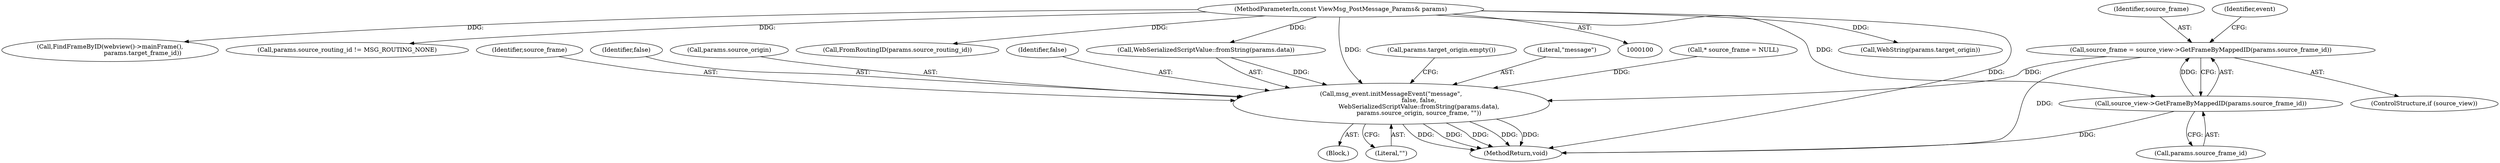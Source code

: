 digraph "0_Chrome_d1a59e4e845a01d7d7b80ef184b672752a9eae4d_0@pointer" {
"1000135" [label="(Call,source_frame = source_view->GetFrameByMappedID(params.source_frame_id))"];
"1000137" [label="(Call,source_view->GetFrameByMappedID(params.source_frame_id))"];
"1000101" [label="(MethodParameterIn,const ViewMsg_PostMessage_Params& params)"];
"1000146" [label="(Call,msg_event.initMessageEvent(\"message\",\n                             false, false,\n                             WebSerializedScriptValue::fromString(params.data),\n                             params.source_origin, source_frame, \"\"))"];
"1000146" [label="(Call,msg_event.initMessageEvent(\"message\",\n                             false, false,\n                             WebSerializedScriptValue::fromString(params.data),\n                             params.source_origin, source_frame, \"\"))"];
"1000137" [label="(Call,source_view->GetFrameByMappedID(params.source_frame_id))"];
"1000150" [label="(Call,WebSerializedScriptValue::fromString(params.data))"];
"1000162" [label="(Call,params.target_origin.empty())"];
"1000136" [label="(Identifier,source_frame)"];
"1000143" [label="(Identifier,event)"];
"1000147" [label="(Literal,\"message\")"];
"1000116" [label="(Call,* source_frame = NULL)"];
"1000167" [label="(Call,WebString(params.target_origin))"];
"1000148" [label="(Identifier,false)"];
"1000138" [label="(Call,params.source_frame_id)"];
"1000135" [label="(Call,source_frame = source_view->GetFrameByMappedID(params.source_frame_id))"];
"1000174" [label="(MethodReturn,void)"];
"1000157" [label="(Identifier,source_frame)"];
"1000158" [label="(Literal,\"\")"];
"1000106" [label="(Call,FindFrameByID(webview()->mainFrame(),\n                                  params.target_frame_id))"];
"1000101" [label="(MethodParameterIn,const ViewMsg_PostMessage_Params& params)"];
"1000120" [label="(Call,params.source_routing_id != MSG_ROUTING_NONE)"];
"1000149" [label="(Identifier,false)"];
"1000129" [label="(Call,FromRoutingID(params.source_routing_id))"];
"1000133" [label="(ControlStructure,if (source_view))"];
"1000154" [label="(Call,params.source_origin)"];
"1000102" [label="(Block,)"];
"1000135" -> "1000133"  [label="AST: "];
"1000135" -> "1000137"  [label="CFG: "];
"1000136" -> "1000135"  [label="AST: "];
"1000137" -> "1000135"  [label="AST: "];
"1000143" -> "1000135"  [label="CFG: "];
"1000135" -> "1000174"  [label="DDG: "];
"1000137" -> "1000135"  [label="DDG: "];
"1000135" -> "1000146"  [label="DDG: "];
"1000137" -> "1000138"  [label="CFG: "];
"1000138" -> "1000137"  [label="AST: "];
"1000137" -> "1000174"  [label="DDG: "];
"1000101" -> "1000137"  [label="DDG: "];
"1000101" -> "1000100"  [label="AST: "];
"1000101" -> "1000174"  [label="DDG: "];
"1000101" -> "1000106"  [label="DDG: "];
"1000101" -> "1000120"  [label="DDG: "];
"1000101" -> "1000129"  [label="DDG: "];
"1000101" -> "1000150"  [label="DDG: "];
"1000101" -> "1000146"  [label="DDG: "];
"1000101" -> "1000167"  [label="DDG: "];
"1000146" -> "1000102"  [label="AST: "];
"1000146" -> "1000158"  [label="CFG: "];
"1000147" -> "1000146"  [label="AST: "];
"1000148" -> "1000146"  [label="AST: "];
"1000149" -> "1000146"  [label="AST: "];
"1000150" -> "1000146"  [label="AST: "];
"1000154" -> "1000146"  [label="AST: "];
"1000157" -> "1000146"  [label="AST: "];
"1000158" -> "1000146"  [label="AST: "];
"1000162" -> "1000146"  [label="CFG: "];
"1000146" -> "1000174"  [label="DDG: "];
"1000146" -> "1000174"  [label="DDG: "];
"1000146" -> "1000174"  [label="DDG: "];
"1000146" -> "1000174"  [label="DDG: "];
"1000146" -> "1000174"  [label="DDG: "];
"1000150" -> "1000146"  [label="DDG: "];
"1000116" -> "1000146"  [label="DDG: "];
}
